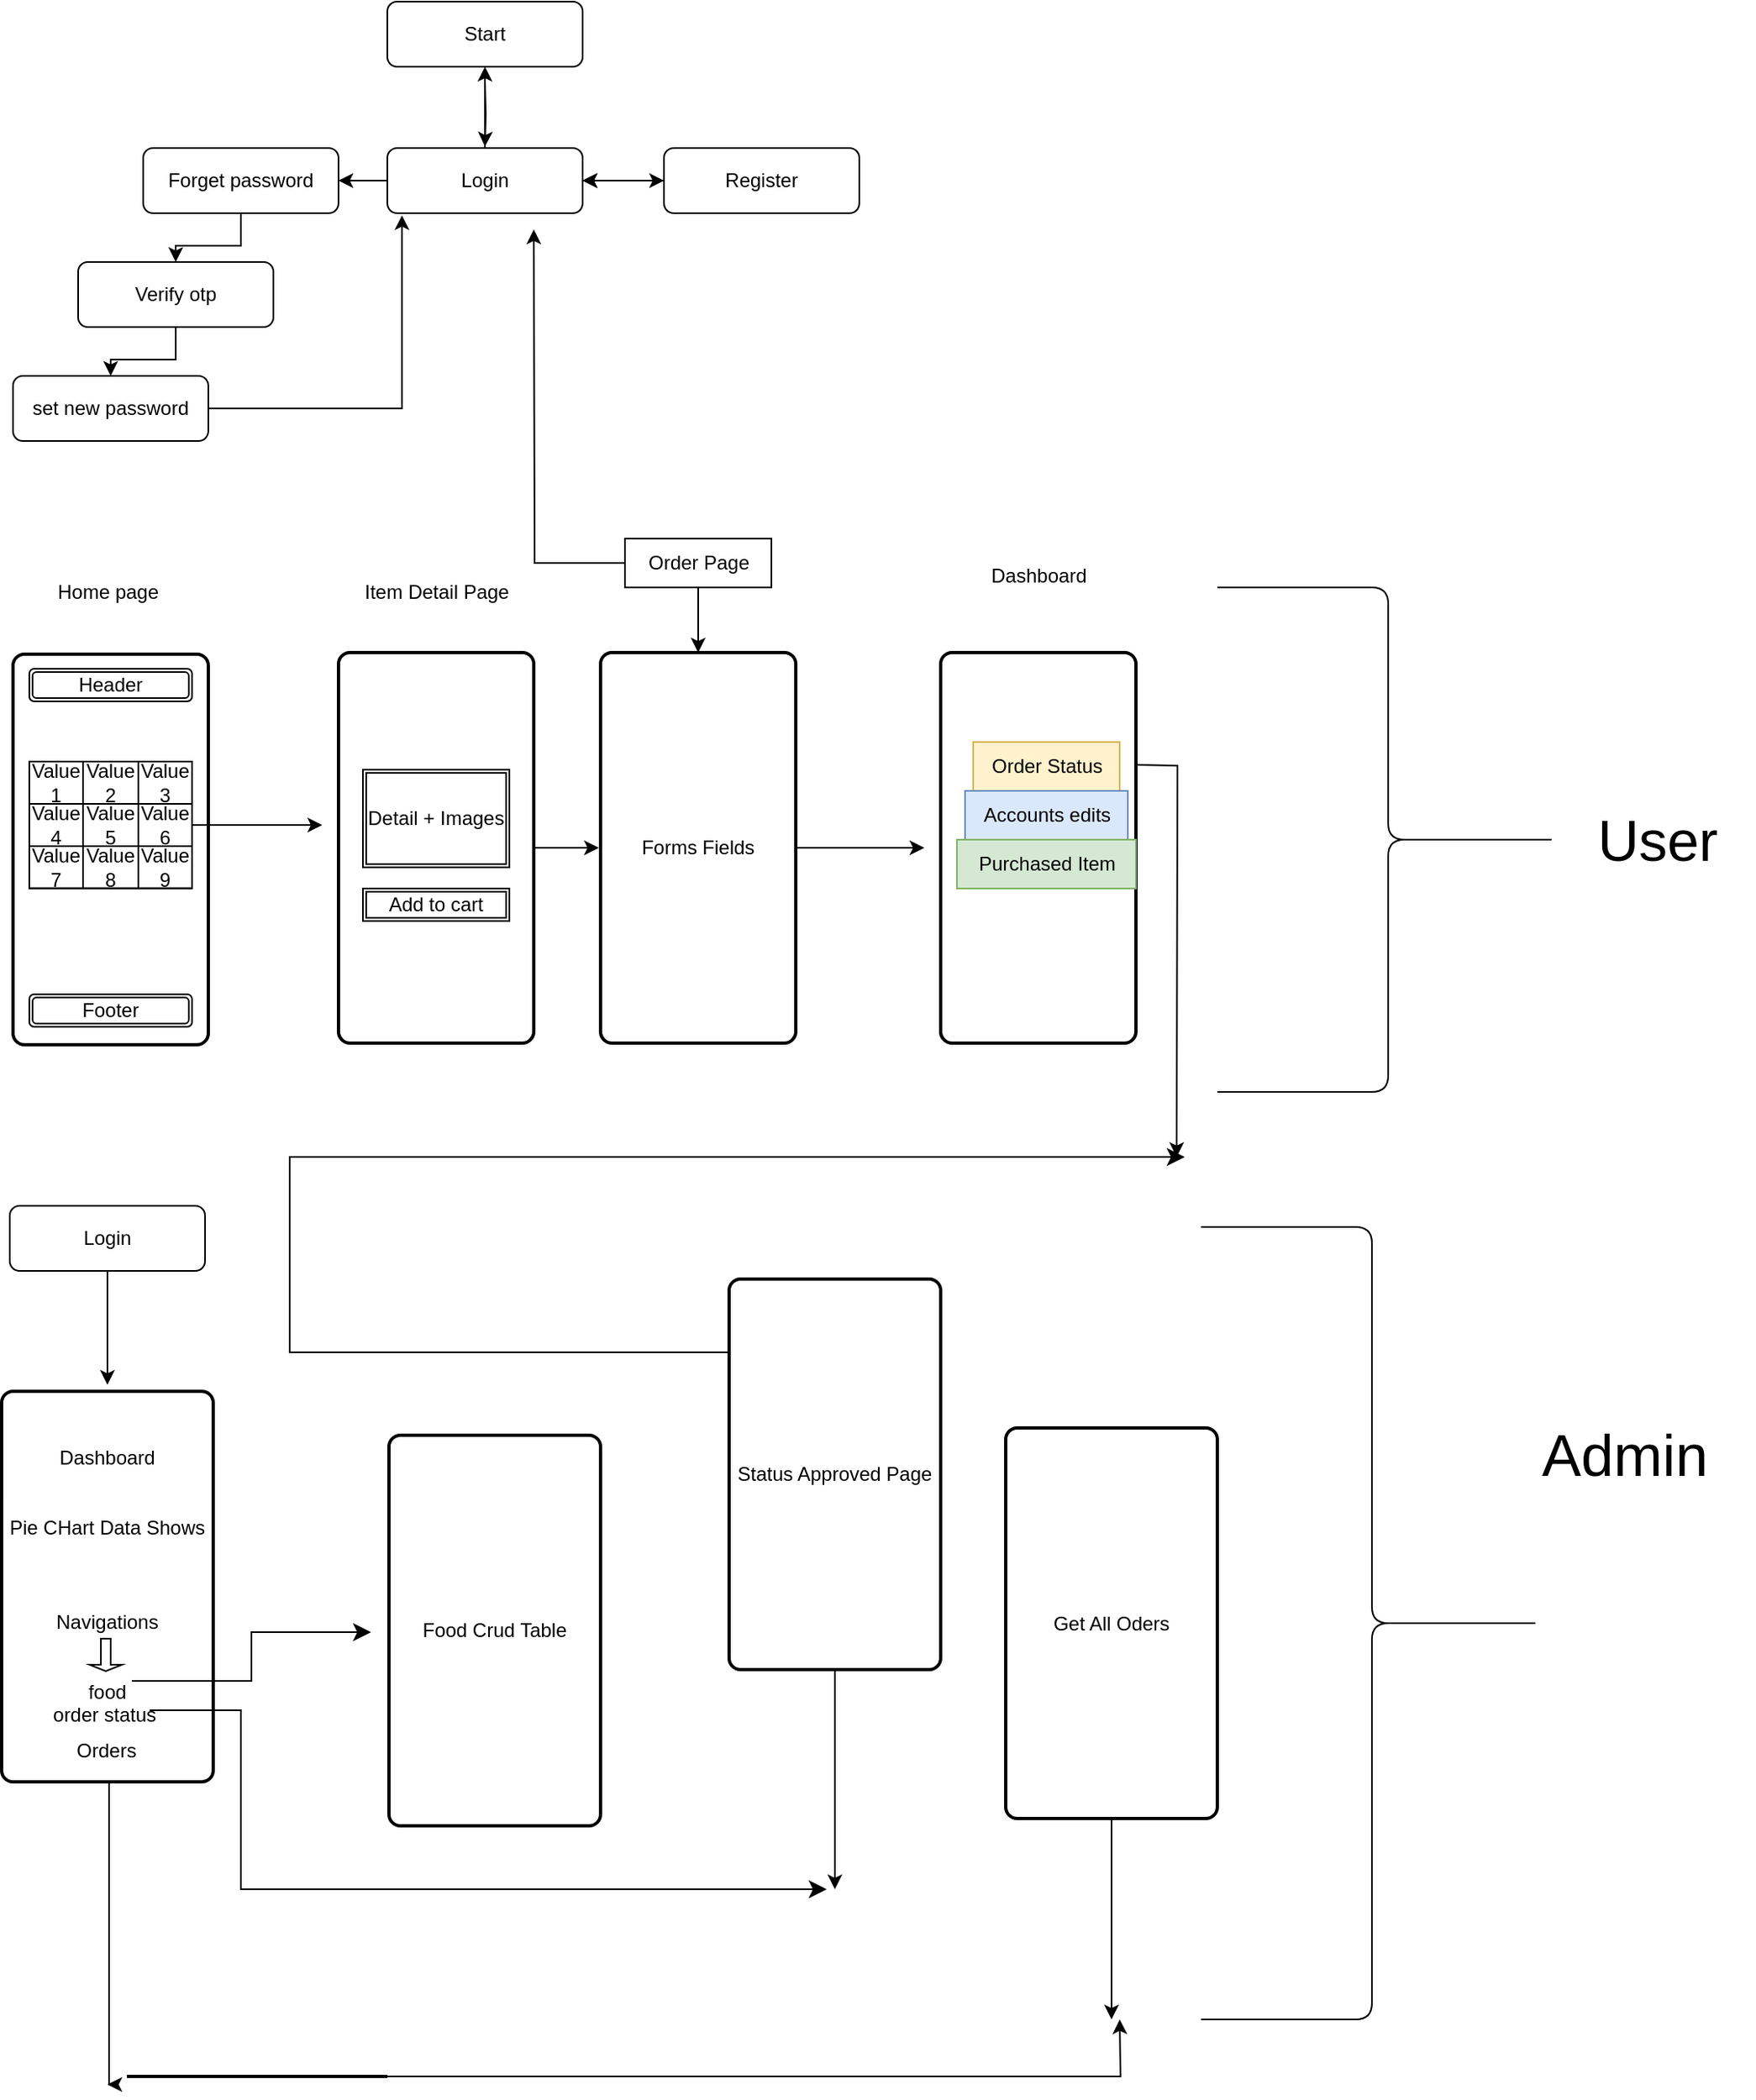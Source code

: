 <mxfile version="21.5.1" type="github">
  <diagram id="C5RBs43oDa-KdzZeNtuy" name="Page-1">
    <mxGraphModel dx="3882" dy="1905" grid="1" gridSize="10" guides="1" tooltips="1" connect="1" arrows="1" fold="1" page="1" pageScale="1" pageWidth="827" pageHeight="1169" math="0" shadow="0">
      <root>
        <mxCell id="WIyWlLk6GJQsqaUBKTNV-0" />
        <mxCell id="WIyWlLk6GJQsqaUBKTNV-1" parent="WIyWlLk6GJQsqaUBKTNV-0" />
        <mxCell id="xWuUHXgEeIm_ucfXzbu4-7" value="" style="edgeStyle=orthogonalEdgeStyle;rounded=0;orthogonalLoop=1;jettySize=auto;html=1;" edge="1" parent="WIyWlLk6GJQsqaUBKTNV-1" source="WIyWlLk6GJQsqaUBKTNV-3" target="xWuUHXgEeIm_ucfXzbu4-6">
          <mxGeometry relative="1" as="geometry" />
        </mxCell>
        <mxCell id="xWuUHXgEeIm_ucfXzbu4-24" value="" style="edgeStyle=orthogonalEdgeStyle;rounded=0;orthogonalLoop=1;jettySize=auto;html=1;" edge="1" parent="WIyWlLk6GJQsqaUBKTNV-1" source="WIyWlLk6GJQsqaUBKTNV-3" target="xWuUHXgEeIm_ucfXzbu4-23">
          <mxGeometry relative="1" as="geometry" />
        </mxCell>
        <mxCell id="xWuUHXgEeIm_ucfXzbu4-29" value="" style="edgeStyle=orthogonalEdgeStyle;rounded=0;orthogonalLoop=1;jettySize=auto;html=1;" edge="1" parent="WIyWlLk6GJQsqaUBKTNV-1" source="WIyWlLk6GJQsqaUBKTNV-3" target="xWuUHXgEeIm_ucfXzbu4-3">
          <mxGeometry relative="1" as="geometry" />
        </mxCell>
        <mxCell id="WIyWlLk6GJQsqaUBKTNV-3" value="Login" style="rounded=1;whiteSpace=wrap;html=1;fontSize=12;glass=0;strokeWidth=1;shadow=0;" parent="WIyWlLk6GJQsqaUBKTNV-1" vertex="1">
          <mxGeometry x="-570" y="130" width="120" height="40" as="geometry" />
        </mxCell>
        <mxCell id="xWuUHXgEeIm_ucfXzbu4-25" value="" style="edgeStyle=orthogonalEdgeStyle;rounded=0;orthogonalLoop=1;jettySize=auto;html=1;" edge="1" parent="WIyWlLk6GJQsqaUBKTNV-1" source="xWuUHXgEeIm_ucfXzbu4-3" target="WIyWlLk6GJQsqaUBKTNV-3">
          <mxGeometry relative="1" as="geometry" />
        </mxCell>
        <mxCell id="xWuUHXgEeIm_ucfXzbu4-28" value="" style="edgeStyle=orthogonalEdgeStyle;rounded=0;orthogonalLoop=1;jettySize=auto;html=1;" edge="1" parent="WIyWlLk6GJQsqaUBKTNV-1" source="xWuUHXgEeIm_ucfXzbu4-3" target="WIyWlLk6GJQsqaUBKTNV-3">
          <mxGeometry relative="1" as="geometry" />
        </mxCell>
        <mxCell id="xWuUHXgEeIm_ucfXzbu4-3" value="Register" style="rounded=1;whiteSpace=wrap;html=1;fontSize=12;glass=0;strokeWidth=1;shadow=0;" vertex="1" parent="WIyWlLk6GJQsqaUBKTNV-1">
          <mxGeometry x="-400" y="130" width="120" height="40" as="geometry" />
        </mxCell>
        <mxCell id="xWuUHXgEeIm_ucfXzbu4-10" value="" style="edgeStyle=orthogonalEdgeStyle;rounded=0;orthogonalLoop=1;jettySize=auto;html=1;" edge="1" parent="WIyWlLk6GJQsqaUBKTNV-1" source="xWuUHXgEeIm_ucfXzbu4-6" target="xWuUHXgEeIm_ucfXzbu4-9">
          <mxGeometry relative="1" as="geometry" />
        </mxCell>
        <mxCell id="xWuUHXgEeIm_ucfXzbu4-6" value="Forget password" style="rounded=1;whiteSpace=wrap;html=1;fontSize=12;glass=0;strokeWidth=1;shadow=0;" vertex="1" parent="WIyWlLk6GJQsqaUBKTNV-1">
          <mxGeometry x="-720" y="130" width="120" height="40" as="geometry" />
        </mxCell>
        <mxCell id="xWuUHXgEeIm_ucfXzbu4-12" value="" style="edgeStyle=orthogonalEdgeStyle;rounded=0;orthogonalLoop=1;jettySize=auto;html=1;" edge="1" parent="WIyWlLk6GJQsqaUBKTNV-1" source="xWuUHXgEeIm_ucfXzbu4-9" target="xWuUHXgEeIm_ucfXzbu4-11">
          <mxGeometry relative="1" as="geometry" />
        </mxCell>
        <mxCell id="xWuUHXgEeIm_ucfXzbu4-9" value="Verify otp" style="rounded=1;whiteSpace=wrap;html=1;fontSize=12;glass=0;strokeWidth=1;shadow=0;" vertex="1" parent="WIyWlLk6GJQsqaUBKTNV-1">
          <mxGeometry x="-760" y="200" width="120" height="40" as="geometry" />
        </mxCell>
        <mxCell id="xWuUHXgEeIm_ucfXzbu4-14" value="" style="edgeStyle=orthogonalEdgeStyle;rounded=0;orthogonalLoop=1;jettySize=auto;html=1;entryX=0.075;entryY=1.033;entryDx=0;entryDy=0;entryPerimeter=0;" edge="1" parent="WIyWlLk6GJQsqaUBKTNV-1" source="xWuUHXgEeIm_ucfXzbu4-11" target="WIyWlLk6GJQsqaUBKTNV-3">
          <mxGeometry relative="1" as="geometry">
            <mxPoint x="-550" y="180" as="targetPoint" />
          </mxGeometry>
        </mxCell>
        <mxCell id="xWuUHXgEeIm_ucfXzbu4-11" value="set new password" style="rounded=1;whiteSpace=wrap;html=1;fontSize=12;glass=0;strokeWidth=1;shadow=0;" vertex="1" parent="WIyWlLk6GJQsqaUBKTNV-1">
          <mxGeometry x="-800" y="270" width="120" height="40" as="geometry" />
        </mxCell>
        <mxCell id="xWuUHXgEeIm_ucfXzbu4-106" style="edgeStyle=orthogonalEdgeStyle;rounded=0;orthogonalLoop=1;jettySize=auto;html=1;" edge="1" parent="WIyWlLk6GJQsqaUBKTNV-1">
          <mxGeometry relative="1" as="geometry">
            <mxPoint x="-510" y="129" as="targetPoint" />
            <mxPoint x="-510" y="89" as="sourcePoint" />
          </mxGeometry>
        </mxCell>
        <mxCell id="xWuUHXgEeIm_ucfXzbu4-23" value="Start" style="rounded=1;whiteSpace=wrap;html=1;fontSize=12;glass=0;strokeWidth=1;shadow=0;" vertex="1" parent="WIyWlLk6GJQsqaUBKTNV-1">
          <mxGeometry x="-570" y="40" width="120" height="40" as="geometry" />
        </mxCell>
        <mxCell id="xWuUHXgEeIm_ucfXzbu4-31" value="" style="rounded=1;whiteSpace=wrap;html=1;absoluteArcSize=1;arcSize=14;strokeWidth=2;" vertex="1" parent="WIyWlLk6GJQsqaUBKTNV-1">
          <mxGeometry x="-800" y="441" width="120" height="240" as="geometry" />
        </mxCell>
        <mxCell id="xWuUHXgEeIm_ucfXzbu4-85" style="edgeStyle=orthogonalEdgeStyle;rounded=0;orthogonalLoop=1;jettySize=auto;html=1;" edge="1" parent="WIyWlLk6GJQsqaUBKTNV-1" source="xWuUHXgEeIm_ucfXzbu4-34">
          <mxGeometry relative="1" as="geometry">
            <mxPoint x="-440" y="560" as="targetPoint" />
          </mxGeometry>
        </mxCell>
        <mxCell id="xWuUHXgEeIm_ucfXzbu4-34" value="" style="rounded=1;whiteSpace=wrap;html=1;absoluteArcSize=1;arcSize=14;strokeWidth=2;" vertex="1" parent="WIyWlLk6GJQsqaUBKTNV-1">
          <mxGeometry x="-600" y="440" width="120" height="240" as="geometry" />
        </mxCell>
        <mxCell id="xWuUHXgEeIm_ucfXzbu4-86" style="edgeStyle=orthogonalEdgeStyle;rounded=0;orthogonalLoop=1;jettySize=auto;html=1;" edge="1" parent="WIyWlLk6GJQsqaUBKTNV-1" source="xWuUHXgEeIm_ucfXzbu4-35">
          <mxGeometry relative="1" as="geometry">
            <mxPoint x="-240" y="560" as="targetPoint" />
          </mxGeometry>
        </mxCell>
        <mxCell id="xWuUHXgEeIm_ucfXzbu4-35" value="Forms Fields" style="rounded=1;whiteSpace=wrap;html=1;absoluteArcSize=1;arcSize=14;strokeWidth=2;" vertex="1" parent="WIyWlLk6GJQsqaUBKTNV-1">
          <mxGeometry x="-439" y="440" width="120" height="240" as="geometry" />
        </mxCell>
        <mxCell id="xWuUHXgEeIm_ucfXzbu4-36" value="" style="rounded=1;whiteSpace=wrap;html=1;absoluteArcSize=1;arcSize=14;strokeWidth=2;" vertex="1" parent="WIyWlLk6GJQsqaUBKTNV-1">
          <mxGeometry x="-230" y="440" width="120" height="240" as="geometry" />
        </mxCell>
        <mxCell id="xWuUHXgEeIm_ucfXzbu4-50" value="Header" style="shape=ext;double=1;rounded=1;whiteSpace=wrap;html=1;" vertex="1" parent="WIyWlLk6GJQsqaUBKTNV-1">
          <mxGeometry x="-790" y="450" width="100" height="20" as="geometry" />
        </mxCell>
        <mxCell id="xWuUHXgEeIm_ucfXzbu4-51" value="Footer" style="shape=ext;double=1;rounded=1;whiteSpace=wrap;html=1;" vertex="1" parent="WIyWlLk6GJQsqaUBKTNV-1">
          <mxGeometry x="-790" y="650" width="100" height="20" as="geometry" />
        </mxCell>
        <mxCell id="xWuUHXgEeIm_ucfXzbu4-65" value="" style="childLayout=tableLayout;recursiveResize=0;shadow=0;fillColor=none;" vertex="1" parent="WIyWlLk6GJQsqaUBKTNV-1">
          <mxGeometry x="-790" y="507" width="100" height="77.78" as="geometry" />
        </mxCell>
        <mxCell id="xWuUHXgEeIm_ucfXzbu4-66" value="" style="shape=tableRow;horizontal=0;startSize=0;swimlaneHead=0;swimlaneBody=0;top=0;left=0;bottom=0;right=0;dropTarget=0;collapsible=0;recursiveResize=0;expand=0;fontStyle=0;fillColor=none;strokeColor=inherit;" vertex="1" parent="xWuUHXgEeIm_ucfXzbu4-65">
          <mxGeometry width="100" height="26" as="geometry" />
        </mxCell>
        <mxCell id="xWuUHXgEeIm_ucfXzbu4-67" value="Value 1" style="connectable=0;recursiveResize=0;strokeColor=inherit;fillColor=none;align=center;whiteSpace=wrap;html=1;" vertex="1" parent="xWuUHXgEeIm_ucfXzbu4-66">
          <mxGeometry width="33" height="26" as="geometry">
            <mxRectangle width="33" height="26" as="alternateBounds" />
          </mxGeometry>
        </mxCell>
        <mxCell id="xWuUHXgEeIm_ucfXzbu4-68" value="Value 2" style="connectable=0;recursiveResize=0;strokeColor=inherit;fillColor=none;align=center;whiteSpace=wrap;html=1;" vertex="1" parent="xWuUHXgEeIm_ucfXzbu4-66">
          <mxGeometry x="33" width="34" height="26" as="geometry">
            <mxRectangle width="34" height="26" as="alternateBounds" />
          </mxGeometry>
        </mxCell>
        <mxCell id="xWuUHXgEeIm_ucfXzbu4-69" value="Value 3" style="connectable=0;recursiveResize=0;strokeColor=inherit;fillColor=none;align=center;whiteSpace=wrap;html=1;" vertex="1" parent="xWuUHXgEeIm_ucfXzbu4-66">
          <mxGeometry x="67" width="33" height="26" as="geometry">
            <mxRectangle width="33" height="26" as="alternateBounds" />
          </mxGeometry>
        </mxCell>
        <mxCell id="xWuUHXgEeIm_ucfXzbu4-70" style="shape=tableRow;horizontal=0;startSize=0;swimlaneHead=0;swimlaneBody=0;top=0;left=0;bottom=0;right=0;dropTarget=0;collapsible=0;recursiveResize=0;expand=0;fontStyle=0;fillColor=none;strokeColor=inherit;" vertex="1" parent="xWuUHXgEeIm_ucfXzbu4-65">
          <mxGeometry y="26" width="100" height="26" as="geometry" />
        </mxCell>
        <mxCell id="xWuUHXgEeIm_ucfXzbu4-71" value="Value 4" style="connectable=0;recursiveResize=0;strokeColor=inherit;fillColor=none;align=center;whiteSpace=wrap;html=1;" vertex="1" parent="xWuUHXgEeIm_ucfXzbu4-70">
          <mxGeometry width="33" height="26" as="geometry">
            <mxRectangle width="33" height="26" as="alternateBounds" />
          </mxGeometry>
        </mxCell>
        <mxCell id="xWuUHXgEeIm_ucfXzbu4-72" value="Value 5" style="connectable=0;recursiveResize=0;strokeColor=inherit;fillColor=none;align=center;whiteSpace=wrap;html=1;" vertex="1" parent="xWuUHXgEeIm_ucfXzbu4-70">
          <mxGeometry x="33" width="34" height="26" as="geometry">
            <mxRectangle width="34" height="26" as="alternateBounds" />
          </mxGeometry>
        </mxCell>
        <mxCell id="xWuUHXgEeIm_ucfXzbu4-73" value="Value 6" style="connectable=0;recursiveResize=0;strokeColor=inherit;fillColor=none;align=center;whiteSpace=wrap;html=1;" vertex="1" parent="xWuUHXgEeIm_ucfXzbu4-70">
          <mxGeometry x="67" width="33" height="26" as="geometry">
            <mxRectangle width="33" height="26" as="alternateBounds" />
          </mxGeometry>
        </mxCell>
        <mxCell id="xWuUHXgEeIm_ucfXzbu4-74" style="shape=tableRow;horizontal=0;startSize=0;swimlaneHead=0;swimlaneBody=0;top=0;left=0;bottom=0;right=0;dropTarget=0;collapsible=0;recursiveResize=0;expand=0;fontStyle=0;fillColor=none;strokeColor=inherit;" vertex="1" parent="xWuUHXgEeIm_ucfXzbu4-65">
          <mxGeometry y="52" width="100" height="26" as="geometry" />
        </mxCell>
        <mxCell id="xWuUHXgEeIm_ucfXzbu4-75" value="Value 7" style="connectable=0;recursiveResize=0;strokeColor=inherit;fillColor=none;align=center;whiteSpace=wrap;html=1;" vertex="1" parent="xWuUHXgEeIm_ucfXzbu4-74">
          <mxGeometry width="33" height="26" as="geometry">
            <mxRectangle width="33" height="26" as="alternateBounds" />
          </mxGeometry>
        </mxCell>
        <mxCell id="xWuUHXgEeIm_ucfXzbu4-76" value="Value 8" style="connectable=0;recursiveResize=0;strokeColor=inherit;fillColor=none;align=center;whiteSpace=wrap;html=1;" vertex="1" parent="xWuUHXgEeIm_ucfXzbu4-74">
          <mxGeometry x="33" width="34" height="26" as="geometry">
            <mxRectangle width="34" height="26" as="alternateBounds" />
          </mxGeometry>
        </mxCell>
        <mxCell id="xWuUHXgEeIm_ucfXzbu4-77" value="Value 9" style="connectable=0;recursiveResize=0;strokeColor=inherit;fillColor=none;align=center;whiteSpace=wrap;html=1;" vertex="1" parent="xWuUHXgEeIm_ucfXzbu4-74">
          <mxGeometry x="67" width="33" height="26" as="geometry">
            <mxRectangle width="33" height="26" as="alternateBounds" />
          </mxGeometry>
        </mxCell>
        <mxCell id="xWuUHXgEeIm_ucfXzbu4-78" value="Detail + Images" style="shape=ext;double=1;rounded=0;whiteSpace=wrap;html=1;" vertex="1" parent="WIyWlLk6GJQsqaUBKTNV-1">
          <mxGeometry x="-585" y="512" width="90" height="60" as="geometry" />
        </mxCell>
        <mxCell id="xWuUHXgEeIm_ucfXzbu4-79" value="Add to cart" style="shape=ext;double=1;rounded=0;whiteSpace=wrap;html=1;" vertex="1" parent="WIyWlLk6GJQsqaUBKTNV-1">
          <mxGeometry x="-585" y="585" width="90" height="20" as="geometry" />
        </mxCell>
        <mxCell id="xWuUHXgEeIm_ucfXzbu4-80" value="Home page" style="text;html=1;align=center;verticalAlign=middle;resizable=0;points=[];autosize=1;strokeColor=none;fillColor=none;" vertex="1" parent="WIyWlLk6GJQsqaUBKTNV-1">
          <mxGeometry x="-787" y="388" width="90" height="30" as="geometry" />
        </mxCell>
        <mxCell id="xWuUHXgEeIm_ucfXzbu4-81" value="Item Detail Page" style="text;html=1;align=center;verticalAlign=middle;resizable=0;points=[];autosize=1;strokeColor=none;fillColor=none;" vertex="1" parent="WIyWlLk6GJQsqaUBKTNV-1">
          <mxGeometry x="-595" y="388" width="110" height="30" as="geometry" />
        </mxCell>
        <mxCell id="xWuUHXgEeIm_ucfXzbu4-87" style="edgeStyle=orthogonalEdgeStyle;rounded=0;orthogonalLoop=1;jettySize=auto;html=1;" edge="1" parent="WIyWlLk6GJQsqaUBKTNV-1" source="xWuUHXgEeIm_ucfXzbu4-82">
          <mxGeometry relative="1" as="geometry">
            <mxPoint x="-480" y="180" as="targetPoint" />
          </mxGeometry>
        </mxCell>
        <mxCell id="xWuUHXgEeIm_ucfXzbu4-88" value="" style="edgeStyle=orthogonalEdgeStyle;rounded=0;orthogonalLoop=1;jettySize=auto;html=1;" edge="1" parent="WIyWlLk6GJQsqaUBKTNV-1" source="xWuUHXgEeIm_ucfXzbu4-82" target="xWuUHXgEeIm_ucfXzbu4-35">
          <mxGeometry relative="1" as="geometry" />
        </mxCell>
        <mxCell id="xWuUHXgEeIm_ucfXzbu4-82" value="Order Page" style="text;html=1;align=center;verticalAlign=middle;resizable=0;points=[];autosize=1;strokeColor=default;" vertex="1" parent="WIyWlLk6GJQsqaUBKTNV-1">
          <mxGeometry x="-424" y="370" width="90" height="30" as="geometry" />
        </mxCell>
        <mxCell id="xWuUHXgEeIm_ucfXzbu4-84" style="edgeStyle=orthogonalEdgeStyle;rounded=0;orthogonalLoop=1;jettySize=auto;html=1;" edge="1" parent="WIyWlLk6GJQsqaUBKTNV-1" source="xWuUHXgEeIm_ucfXzbu4-70">
          <mxGeometry relative="1" as="geometry">
            <mxPoint x="-610" y="546" as="targetPoint" />
          </mxGeometry>
        </mxCell>
        <mxCell id="xWuUHXgEeIm_ucfXzbu4-91" value="Dashboard" style="text;html=1;align=center;verticalAlign=middle;resizable=0;points=[];autosize=1;strokeColor=none;fillColor=none;" vertex="1" parent="WIyWlLk6GJQsqaUBKTNV-1">
          <mxGeometry x="-210" y="378" width="80" height="30" as="geometry" />
        </mxCell>
        <mxCell id="xWuUHXgEeIm_ucfXzbu4-92" value="Order Status" style="text;html=1;align=center;verticalAlign=middle;resizable=0;points=[];autosize=1;strokeColor=#d6b656;fillColor=#fff2cc;" vertex="1" parent="WIyWlLk6GJQsqaUBKTNV-1">
          <mxGeometry x="-210" y="495" width="90" height="30" as="geometry" />
        </mxCell>
        <mxCell id="xWuUHXgEeIm_ucfXzbu4-93" value="Accounts edits" style="text;html=1;align=center;verticalAlign=middle;resizable=0;points=[];autosize=1;strokeColor=#6c8ebf;fillColor=#dae8fc;" vertex="1" parent="WIyWlLk6GJQsqaUBKTNV-1">
          <mxGeometry x="-215" y="525" width="100" height="30" as="geometry" />
        </mxCell>
        <mxCell id="xWuUHXgEeIm_ucfXzbu4-125" style="edgeStyle=orthogonalEdgeStyle;rounded=0;orthogonalLoop=1;jettySize=auto;html=1;" edge="1" parent="WIyWlLk6GJQsqaUBKTNV-1">
          <mxGeometry relative="1" as="geometry">
            <mxPoint x="-110" y="509" as="sourcePoint" />
            <mxPoint x="-85" y="750" as="targetPoint" />
          </mxGeometry>
        </mxCell>
        <mxCell id="xWuUHXgEeIm_ucfXzbu4-94" value="Purchased Item" style="text;html=1;align=center;verticalAlign=middle;resizable=0;points=[];autosize=1;strokeColor=#82b366;fillColor=#d5e8d4;" vertex="1" parent="WIyWlLk6GJQsqaUBKTNV-1">
          <mxGeometry x="-220" y="555" width="110" height="30" as="geometry" />
        </mxCell>
        <mxCell id="xWuUHXgEeIm_ucfXzbu4-97" value="" style="shape=curlyBracket;whiteSpace=wrap;html=1;rounded=1;flipH=1;labelPosition=right;verticalLabelPosition=middle;align=left;verticalAlign=middle;size=0.5;" vertex="1" parent="WIyWlLk6GJQsqaUBKTNV-1">
          <mxGeometry x="-60" y="400" width="210" height="310" as="geometry" />
        </mxCell>
        <mxCell id="xWuUHXgEeIm_ucfXzbu4-98" value="User&amp;nbsp;" style="text;html=1;align=center;verticalAlign=middle;resizable=0;points=[];autosize=1;strokeColor=none;fillColor=none;strokeWidth=7;fontSize=35;" vertex="1" parent="WIyWlLk6GJQsqaUBKTNV-1">
          <mxGeometry x="160" y="525" width="110" height="60" as="geometry" />
        </mxCell>
        <mxCell id="xWuUHXgEeIm_ucfXzbu4-101" value="" style="shape=curlyBracket;whiteSpace=wrap;html=1;rounded=1;flipH=1;labelPosition=right;verticalLabelPosition=middle;align=left;verticalAlign=middle;size=0.5;" vertex="1" parent="WIyWlLk6GJQsqaUBKTNV-1">
          <mxGeometry x="-70" y="793" width="210" height="487" as="geometry" />
        </mxCell>
        <mxCell id="xWuUHXgEeIm_ucfXzbu4-102" value="&lt;font style=&quot;font-size: 36px;&quot;&gt;Admin&lt;/font&gt;" style="text;html=1;align=center;verticalAlign=middle;resizable=0;points=[];autosize=1;strokeColor=none;fillColor=none;fontSize=36;" vertex="1" parent="WIyWlLk6GJQsqaUBKTNV-1">
          <mxGeometry x="125" y="903" width="130" height="60" as="geometry" />
        </mxCell>
        <mxCell id="xWuUHXgEeIm_ucfXzbu4-110" style="edgeStyle=orthogonalEdgeStyle;rounded=0;orthogonalLoop=1;jettySize=auto;html=1;" edge="1" parent="WIyWlLk6GJQsqaUBKTNV-1" source="xWuUHXgEeIm_ucfXzbu4-105">
          <mxGeometry relative="1" as="geometry">
            <mxPoint x="-742" y="890" as="targetPoint" />
          </mxGeometry>
        </mxCell>
        <mxCell id="xWuUHXgEeIm_ucfXzbu4-105" value="Login" style="rounded=1;whiteSpace=wrap;html=1;fontSize=12;glass=0;strokeWidth=1;shadow=0;" vertex="1" parent="WIyWlLk6GJQsqaUBKTNV-1">
          <mxGeometry x="-802" y="780" width="120" height="40" as="geometry" />
        </mxCell>
        <mxCell id="xWuUHXgEeIm_ucfXzbu4-131" style="edgeStyle=orthogonalEdgeStyle;rounded=0;orthogonalLoop=1;jettySize=auto;html=1;" edge="1" parent="WIyWlLk6GJQsqaUBKTNV-1" source="xWuUHXgEeIm_ucfXzbu4-113">
          <mxGeometry relative="1" as="geometry">
            <mxPoint x="-742" y="1320" as="targetPoint" />
            <Array as="points">
              <mxPoint x="-741" y="1320" />
            </Array>
          </mxGeometry>
        </mxCell>
        <mxCell id="xWuUHXgEeIm_ucfXzbu4-113" value="Dashboard&lt;br&gt;&lt;br&gt;&lt;br&gt;Pie CHart Data Shows&lt;br&gt;&lt;br&gt;&lt;br&gt;&lt;br&gt;Navigations&lt;br&gt;&lt;br&gt;&lt;br&gt;food&lt;br&gt;order status&amp;nbsp;" style="rounded=1;whiteSpace=wrap;html=1;absoluteArcSize=1;arcSize=14;strokeWidth=2;" vertex="1" parent="WIyWlLk6GJQsqaUBKTNV-1">
          <mxGeometry x="-807" y="894" width="130" height="240" as="geometry" />
        </mxCell>
        <mxCell id="xWuUHXgEeIm_ucfXzbu4-115" value="Food Crud Table" style="rounded=1;whiteSpace=wrap;html=1;absoluteArcSize=1;arcSize=14;strokeWidth=2;" vertex="1" parent="WIyWlLk6GJQsqaUBKTNV-1">
          <mxGeometry x="-569" y="921" width="130" height="240" as="geometry" />
        </mxCell>
        <mxCell id="xWuUHXgEeIm_ucfXzbu4-116" value="" style="edgeStyle=elbowEdgeStyle;elbow=horizontal;endArrow=classic;html=1;curved=0;rounded=0;endSize=8;startSize=8;" edge="1" parent="WIyWlLk6GJQsqaUBKTNV-1">
          <mxGeometry width="50" height="50" relative="1" as="geometry">
            <mxPoint x="-727" y="1072" as="sourcePoint" />
            <mxPoint x="-580" y="1042" as="targetPoint" />
          </mxGeometry>
        </mxCell>
        <mxCell id="xWuUHXgEeIm_ucfXzbu4-119" value="" style="shape=singleArrow;direction=south;whiteSpace=wrap;html=1;" vertex="1" parent="WIyWlLk6GJQsqaUBKTNV-1">
          <mxGeometry x="-753" y="1046" width="20" height="20" as="geometry" />
        </mxCell>
        <mxCell id="xWuUHXgEeIm_ucfXzbu4-122" value="" style="edgeStyle=elbowEdgeStyle;elbow=horizontal;endArrow=classic;html=1;curved=0;rounded=0;endSize=8;startSize=8;" edge="1" parent="WIyWlLk6GJQsqaUBKTNV-1">
          <mxGeometry width="50" height="50" relative="1" as="geometry">
            <mxPoint x="-360" y="870" as="sourcePoint" />
            <mxPoint x="-80" y="750" as="targetPoint" />
            <Array as="points">
              <mxPoint x="-630" y="760" />
            </Array>
          </mxGeometry>
        </mxCell>
        <mxCell id="xWuUHXgEeIm_ucfXzbu4-128" style="edgeStyle=orthogonalEdgeStyle;rounded=0;orthogonalLoop=1;jettySize=auto;html=1;" edge="1" parent="WIyWlLk6GJQsqaUBKTNV-1" source="xWuUHXgEeIm_ucfXzbu4-126">
          <mxGeometry relative="1" as="geometry">
            <mxPoint x="-295" y="1200" as="targetPoint" />
          </mxGeometry>
        </mxCell>
        <mxCell id="xWuUHXgEeIm_ucfXzbu4-126" value="Status Approved Page" style="rounded=1;whiteSpace=wrap;html=1;absoluteArcSize=1;arcSize=14;strokeWidth=2;" vertex="1" parent="WIyWlLk6GJQsqaUBKTNV-1">
          <mxGeometry x="-360" y="825" width="130" height="240" as="geometry" />
        </mxCell>
        <mxCell id="xWuUHXgEeIm_ucfXzbu4-127" value="" style="edgeStyle=elbowEdgeStyle;elbow=horizontal;endArrow=classic;html=1;curved=0;rounded=0;endSize=8;startSize=8;" edge="1" parent="WIyWlLk6GJQsqaUBKTNV-1">
          <mxGeometry width="50" height="50" relative="1" as="geometry">
            <mxPoint x="-716" y="1090" as="sourcePoint" />
            <mxPoint x="-300" y="1200" as="targetPoint" />
            <Array as="points">
              <mxPoint x="-660" y="1230" />
            </Array>
          </mxGeometry>
        </mxCell>
        <mxCell id="xWuUHXgEeIm_ucfXzbu4-130" style="edgeStyle=orthogonalEdgeStyle;rounded=0;orthogonalLoop=1;jettySize=auto;html=1;" edge="1" parent="WIyWlLk6GJQsqaUBKTNV-1" source="xWuUHXgEeIm_ucfXzbu4-129">
          <mxGeometry relative="1" as="geometry">
            <mxPoint x="-125" y="1280" as="targetPoint" />
          </mxGeometry>
        </mxCell>
        <mxCell id="xWuUHXgEeIm_ucfXzbu4-129" value="Get All Oders" style="rounded=1;whiteSpace=wrap;html=1;absoluteArcSize=1;arcSize=14;strokeWidth=2;" vertex="1" parent="WIyWlLk6GJQsqaUBKTNV-1">
          <mxGeometry x="-190" y="916.5" width="130" height="240" as="geometry" />
        </mxCell>
        <mxCell id="xWuUHXgEeIm_ucfXzbu4-133" style="edgeStyle=orthogonalEdgeStyle;rounded=0;orthogonalLoop=1;jettySize=auto;html=1;" edge="1" parent="WIyWlLk6GJQsqaUBKTNV-1" source="xWuUHXgEeIm_ucfXzbu4-132">
          <mxGeometry relative="1" as="geometry">
            <mxPoint x="-120" y="1280" as="targetPoint" />
          </mxGeometry>
        </mxCell>
        <mxCell id="xWuUHXgEeIm_ucfXzbu4-132" value="" style="line;strokeWidth=2;html=1;" vertex="1" parent="WIyWlLk6GJQsqaUBKTNV-1">
          <mxGeometry x="-730" y="1310" width="160" height="10" as="geometry" />
        </mxCell>
        <mxCell id="xWuUHXgEeIm_ucfXzbu4-134" value="Orders&lt;br&gt;" style="text;html=1;align=center;verticalAlign=middle;resizable=0;points=[];autosize=1;strokeColor=none;fillColor=none;" vertex="1" parent="WIyWlLk6GJQsqaUBKTNV-1">
          <mxGeometry x="-773" y="1100" width="60" height="30" as="geometry" />
        </mxCell>
      </root>
    </mxGraphModel>
  </diagram>
</mxfile>
